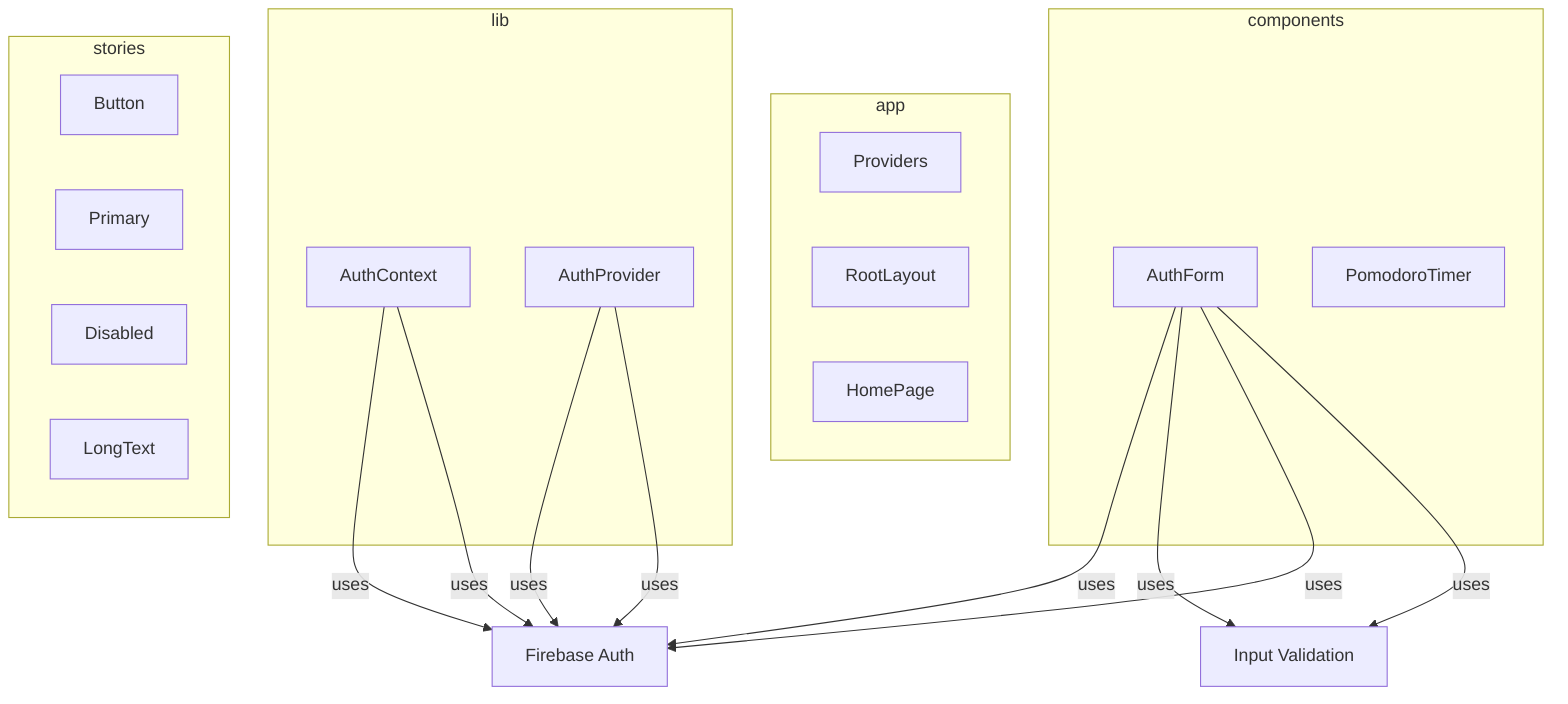 graph TB
    subgraph "lib"
        AuthContext[AuthContext]
        AuthProvider[AuthProvider]
        AuthContext[AuthContext]
        AuthProvider[AuthProvider]
    end

    subgraph "app"
        Providers[Providers]
        RootLayout[RootLayout]
        HomePage[HomePage]
        Providers[Providers]
        RootLayout[RootLayout]
        HomePage[HomePage]
    end

    subgraph "components"
        AuthForm[AuthForm]
        PomodoroTimer[PomodoroTimer]
        AuthForm[AuthForm]
        PomodoroTimer[PomodoroTimer]
    end

    subgraph "stories"
        Button[Button]
        Primary[Primary]
        Disabled[Disabled]
        LongText[LongText]
        Button[Button]
        Primary[Primary]
        Disabled[Disabled]
        LongText[LongText]
    end

    AuthContext --> |uses| Firebase[Firebase Auth]
    AuthProvider --> |uses| Firebase[Firebase Auth]
    AuthForm --> |uses| Validation[Input Validation]
    AuthForm --> |uses| Firebase[Firebase Auth]
    AuthContext --> |uses| Firebase[Firebase Auth]
    AuthProvider --> |uses| Firebase[Firebase Auth]
    AuthForm --> |uses| Validation[Input Validation]
    AuthForm --> |uses| Firebase[Firebase Auth]